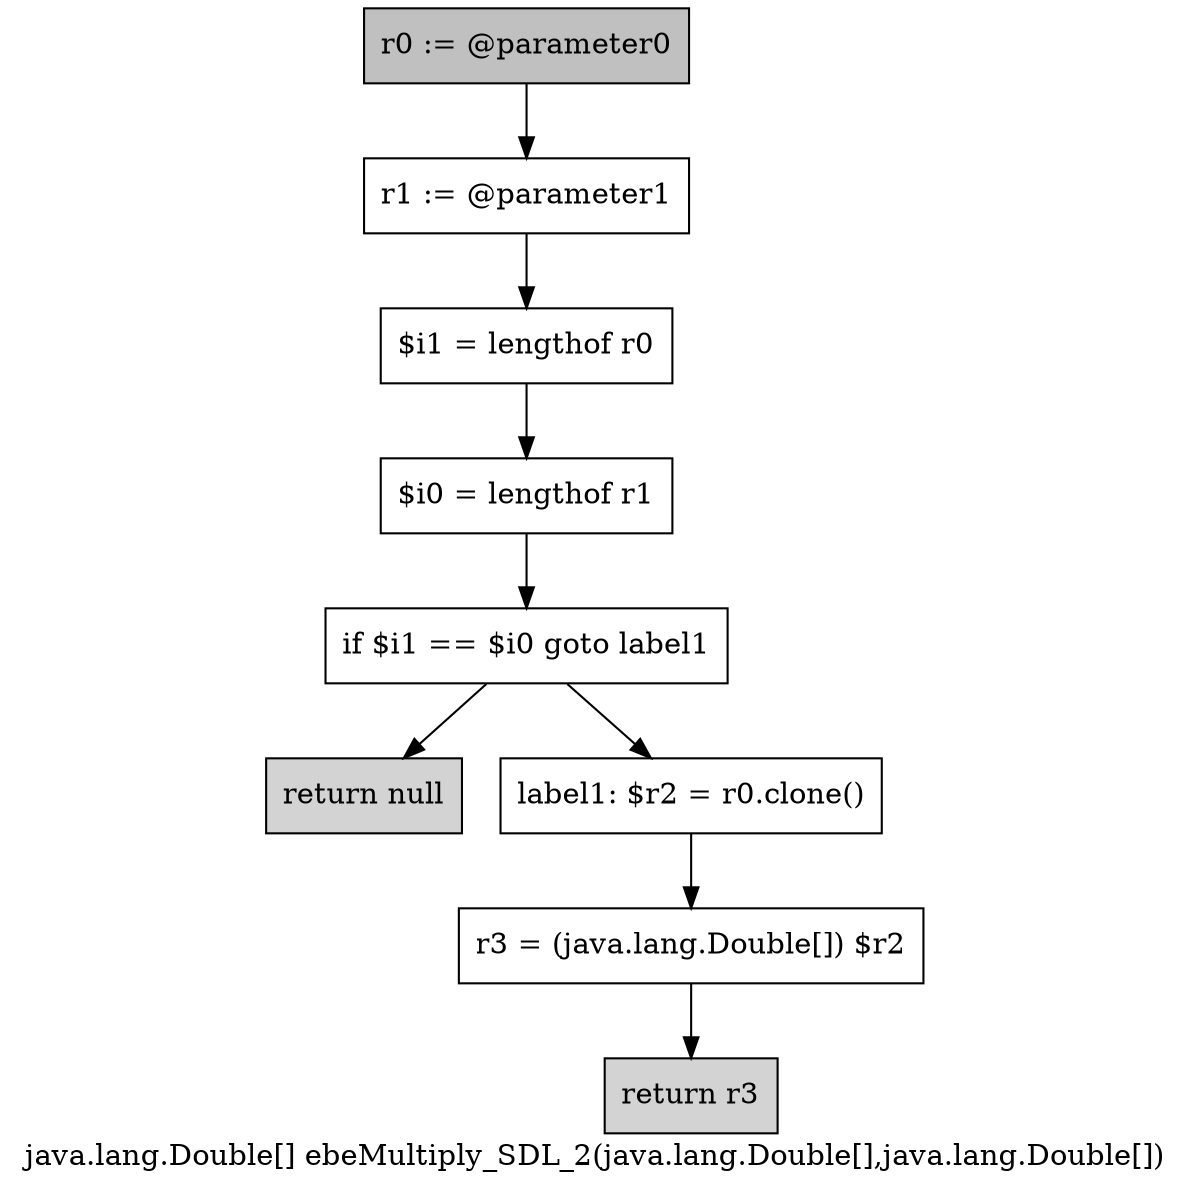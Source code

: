 digraph "java.lang.Double[] ebeMultiply_SDL_2(java.lang.Double[],java.lang.Double[])" {
    label="java.lang.Double[] ebeMultiply_SDL_2(java.lang.Double[],java.lang.Double[])";
    node [shape=box];
    "0" [style=filled,fillcolor=gray,label="r0 := @parameter0",];
    "1" [label="r1 := @parameter1",];
    "0"->"1";
    "2" [label="$i1 = lengthof r0",];
    "1"->"2";
    "3" [label="$i0 = lengthof r1",];
    "2"->"3";
    "4" [label="if $i1 == $i0 goto label1",];
    "3"->"4";
    "5" [style=filled,fillcolor=lightgray,label="return null",];
    "4"->"5";
    "6" [label="label1: $r2 = r0.clone()",];
    "4"->"6";
    "7" [label="r3 = (java.lang.Double[]) $r2",];
    "6"->"7";
    "8" [style=filled,fillcolor=lightgray,label="return r3",];
    "7"->"8";
}
